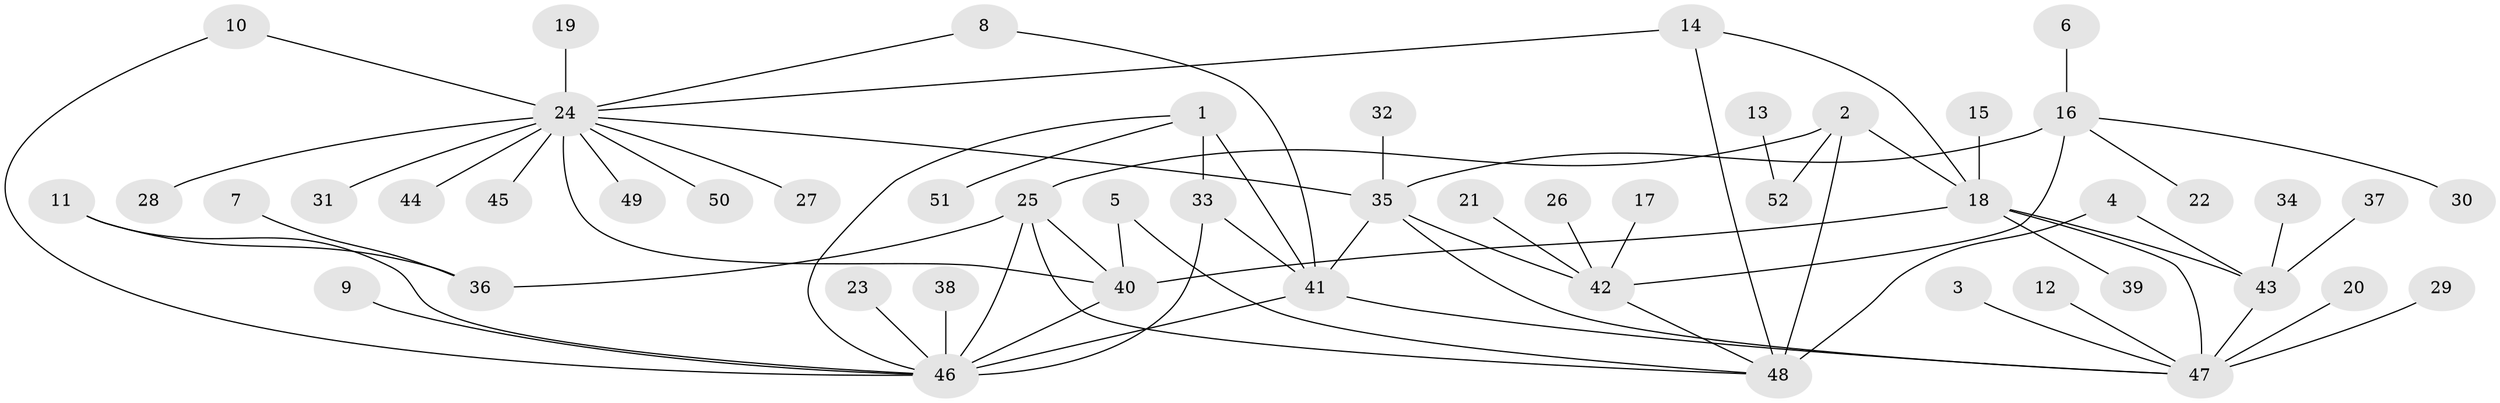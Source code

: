 // original degree distribution, {6: 0.019417475728155338, 7: 0.038834951456310676, 9: 0.019417475728155338, 12: 0.009708737864077669, 13: 0.009708737864077669, 5: 0.07766990291262135, 4: 0.02912621359223301, 10: 0.019417475728155338, 8: 0.02912621359223301, 18: 0.009708737864077669, 1: 0.5825242718446602, 2: 0.1262135922330097, 3: 0.02912621359223301}
// Generated by graph-tools (version 1.1) at 2025/02/03/09/25 03:02:46]
// undirected, 52 vertices, 70 edges
graph export_dot {
graph [start="1"]
  node [color=gray90,style=filled];
  1;
  2;
  3;
  4;
  5;
  6;
  7;
  8;
  9;
  10;
  11;
  12;
  13;
  14;
  15;
  16;
  17;
  18;
  19;
  20;
  21;
  22;
  23;
  24;
  25;
  26;
  27;
  28;
  29;
  30;
  31;
  32;
  33;
  34;
  35;
  36;
  37;
  38;
  39;
  40;
  41;
  42;
  43;
  44;
  45;
  46;
  47;
  48;
  49;
  50;
  51;
  52;
  1 -- 33 [weight=2.0];
  1 -- 41 [weight=1.0];
  1 -- 46 [weight=1.0];
  1 -- 51 [weight=1.0];
  2 -- 18 [weight=1.0];
  2 -- 25 [weight=3.0];
  2 -- 48 [weight=3.0];
  2 -- 52 [weight=1.0];
  3 -- 47 [weight=1.0];
  4 -- 43 [weight=1.0];
  4 -- 48 [weight=1.0];
  5 -- 40 [weight=1.0];
  5 -- 48 [weight=1.0];
  6 -- 16 [weight=1.0];
  7 -- 36 [weight=1.0];
  8 -- 24 [weight=1.0];
  8 -- 41 [weight=1.0];
  9 -- 46 [weight=1.0];
  10 -- 24 [weight=1.0];
  10 -- 46 [weight=1.0];
  11 -- 36 [weight=1.0];
  11 -- 46 [weight=1.0];
  12 -- 47 [weight=1.0];
  13 -- 52 [weight=1.0];
  14 -- 18 [weight=1.0];
  14 -- 24 [weight=1.0];
  14 -- 48 [weight=1.0];
  15 -- 18 [weight=1.0];
  16 -- 22 [weight=1.0];
  16 -- 30 [weight=1.0];
  16 -- 35 [weight=4.0];
  16 -- 42 [weight=2.0];
  17 -- 42 [weight=1.0];
  18 -- 39 [weight=1.0];
  18 -- 40 [weight=1.0];
  18 -- 43 [weight=3.0];
  18 -- 47 [weight=3.0];
  19 -- 24 [weight=1.0];
  20 -- 47 [weight=1.0];
  21 -- 42 [weight=1.0];
  23 -- 46 [weight=1.0];
  24 -- 27 [weight=1.0];
  24 -- 28 [weight=1.0];
  24 -- 31 [weight=1.0];
  24 -- 35 [weight=1.0];
  24 -- 40 [weight=4.0];
  24 -- 44 [weight=1.0];
  24 -- 45 [weight=1.0];
  24 -- 49 [weight=1.0];
  24 -- 50 [weight=1.0];
  25 -- 36 [weight=1.0];
  25 -- 40 [weight=1.0];
  25 -- 46 [weight=1.0];
  25 -- 48 [weight=1.0];
  26 -- 42 [weight=1.0];
  29 -- 47 [weight=1.0];
  32 -- 35 [weight=1.0];
  33 -- 41 [weight=2.0];
  33 -- 46 [weight=2.0];
  34 -- 43 [weight=1.0];
  35 -- 41 [weight=2.0];
  35 -- 42 [weight=2.0];
  35 -- 47 [weight=1.0];
  37 -- 43 [weight=1.0];
  38 -- 46 [weight=1.0];
  40 -- 46 [weight=1.0];
  41 -- 46 [weight=1.0];
  41 -- 47 [weight=1.0];
  42 -- 48 [weight=1.0];
  43 -- 47 [weight=1.0];
}
